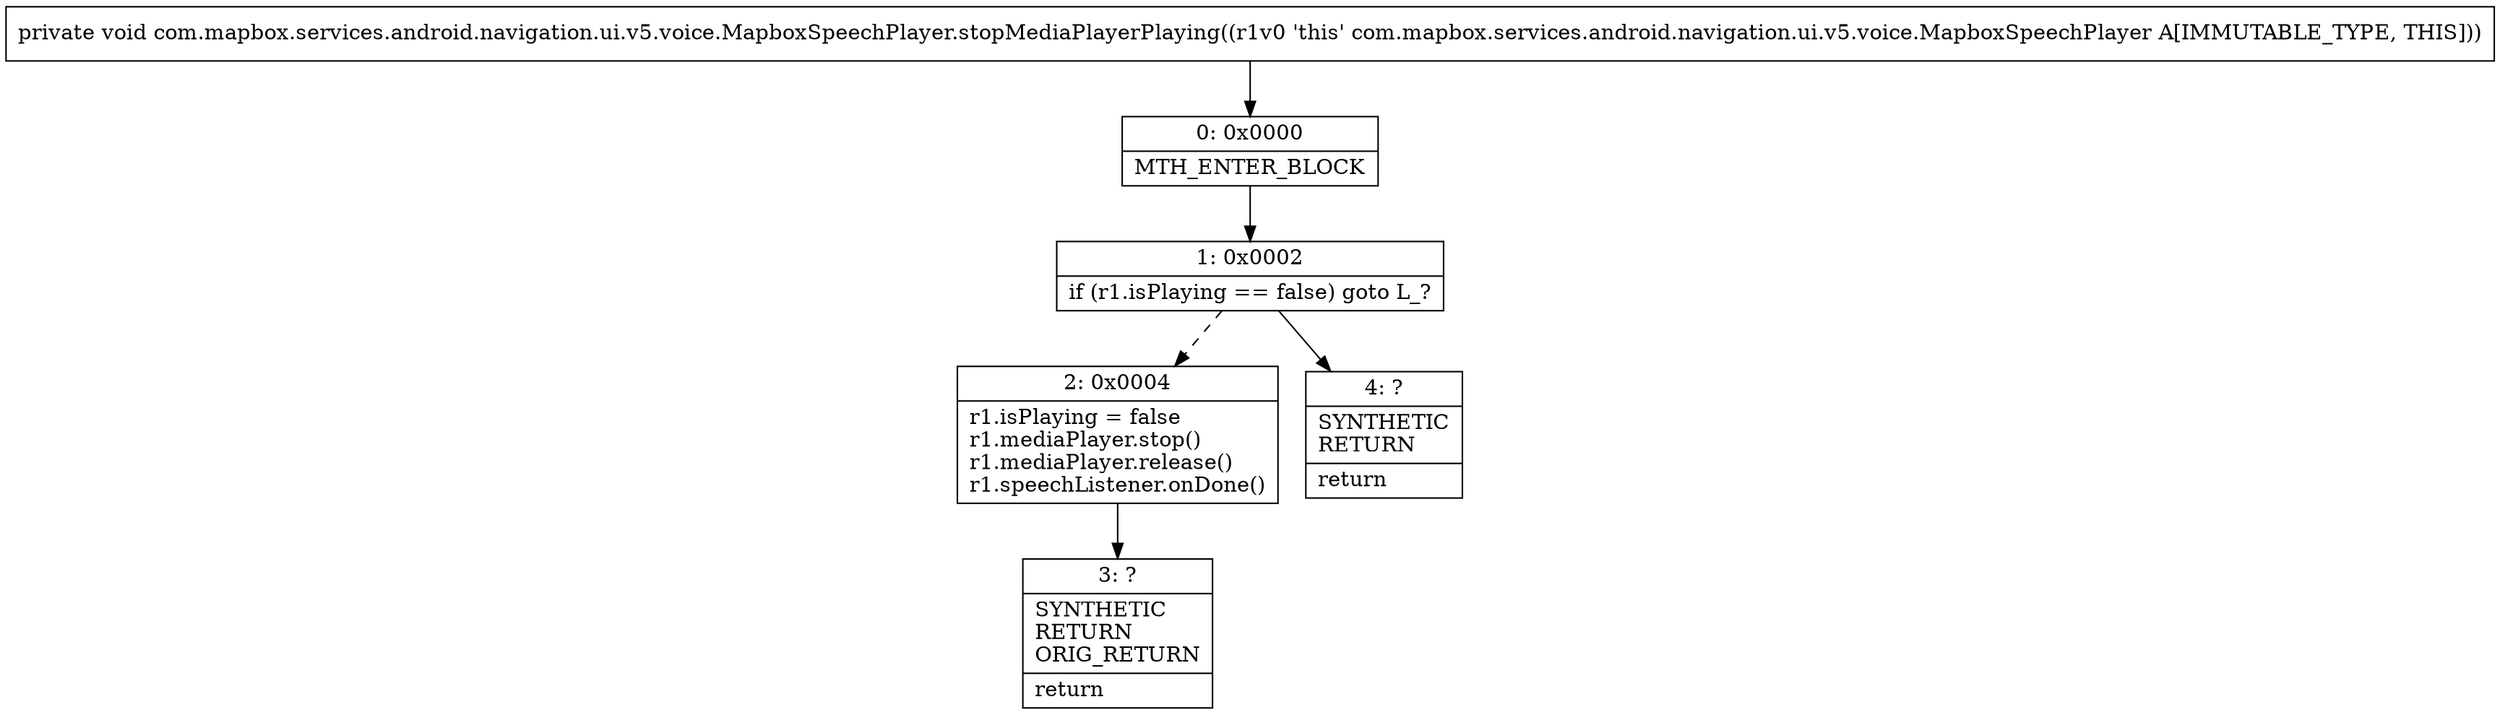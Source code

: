 digraph "CFG forcom.mapbox.services.android.navigation.ui.v5.voice.MapboxSpeechPlayer.stopMediaPlayerPlaying()V" {
Node_0 [shape=record,label="{0\:\ 0x0000|MTH_ENTER_BLOCK\l}"];
Node_1 [shape=record,label="{1\:\ 0x0002|if (r1.isPlaying == false) goto L_?\l}"];
Node_2 [shape=record,label="{2\:\ 0x0004|r1.isPlaying = false\lr1.mediaPlayer.stop()\lr1.mediaPlayer.release()\lr1.speechListener.onDone()\l}"];
Node_3 [shape=record,label="{3\:\ ?|SYNTHETIC\lRETURN\lORIG_RETURN\l|return\l}"];
Node_4 [shape=record,label="{4\:\ ?|SYNTHETIC\lRETURN\l|return\l}"];
MethodNode[shape=record,label="{private void com.mapbox.services.android.navigation.ui.v5.voice.MapboxSpeechPlayer.stopMediaPlayerPlaying((r1v0 'this' com.mapbox.services.android.navigation.ui.v5.voice.MapboxSpeechPlayer A[IMMUTABLE_TYPE, THIS])) }"];
MethodNode -> Node_0;
Node_0 -> Node_1;
Node_1 -> Node_2[style=dashed];
Node_1 -> Node_4;
Node_2 -> Node_3;
}

